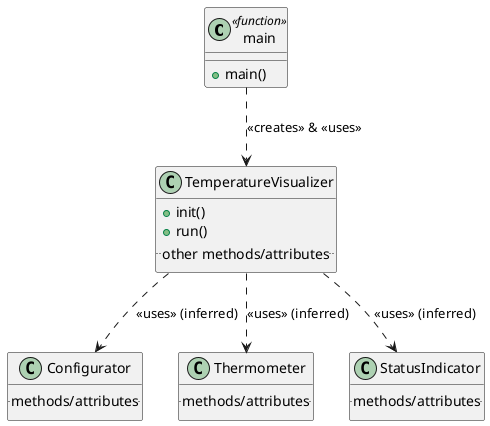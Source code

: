 @startuml
class main <<function>> {
  +main()
}

class TemperatureVisualizer {
  +init()
  +run()
  .. other methods/attributes ..
}

class Configurator {
 .. methods/attributes ..
}

class Thermometer {
 .. methods/attributes ..
}

class StatusIndicator {
 .. methods/attributes ..
}

main ..> TemperatureVisualizer : <<creates>> & <<uses>>
TemperatureVisualizer ..> Configurator : <<uses>> (inferred)
TemperatureVisualizer ..> Thermometer : <<uses>> (inferred)
TemperatureVisualizer ..> StatusIndicator : <<uses>> (inferred)

@enduml